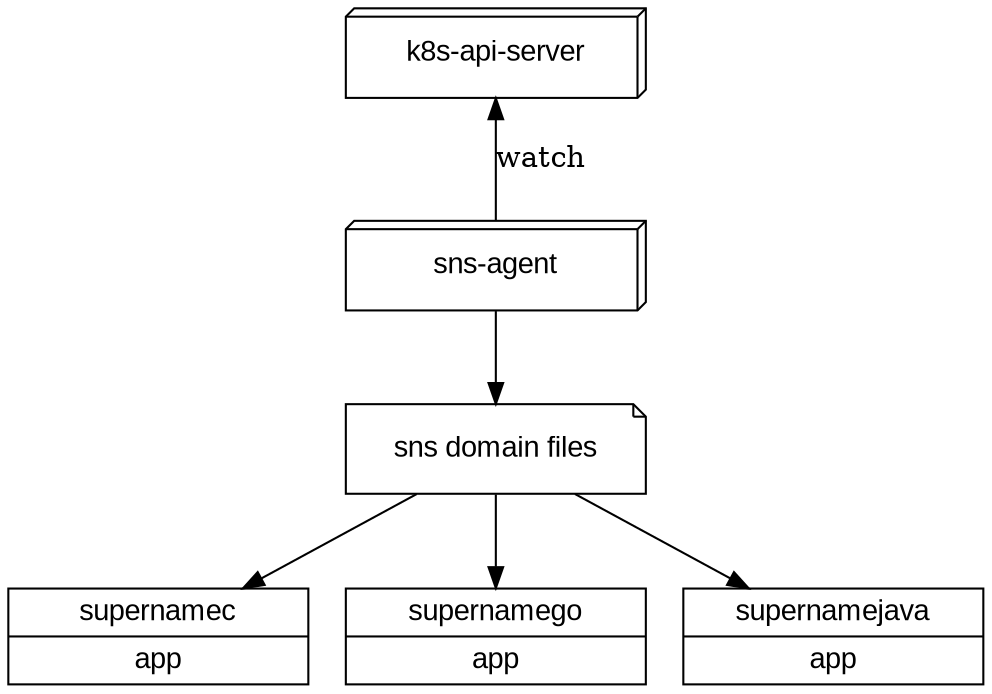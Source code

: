 digraph g{
	ranksep=0.6

	node[shape=box3d, width=2.0 height=0.6 fontname="Arial"]

	k8s_api[label="k8s-api-server"]
	sns_agent[label="sns-agent"]
	sns_files[shape=note label="sns domain files"]

	app_c[shape=record label="{supernamec|app}"]
	app_go[shape=record label="{supernamego|app}"]
	app_java[shape=record label="{supernamejava|app}"]

	{rank=same; app_c; app_go; app_java}

	k8s_api->sns_agent[label="watch" dir="back"]
	sns_agent->sns_files
	sns_files->{app_c, app_go, app_java}
}
